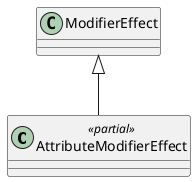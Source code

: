 @startuml
class AttributeModifierEffect <<partial>> {
}
ModifierEffect <|-- AttributeModifierEffect
@enduml
